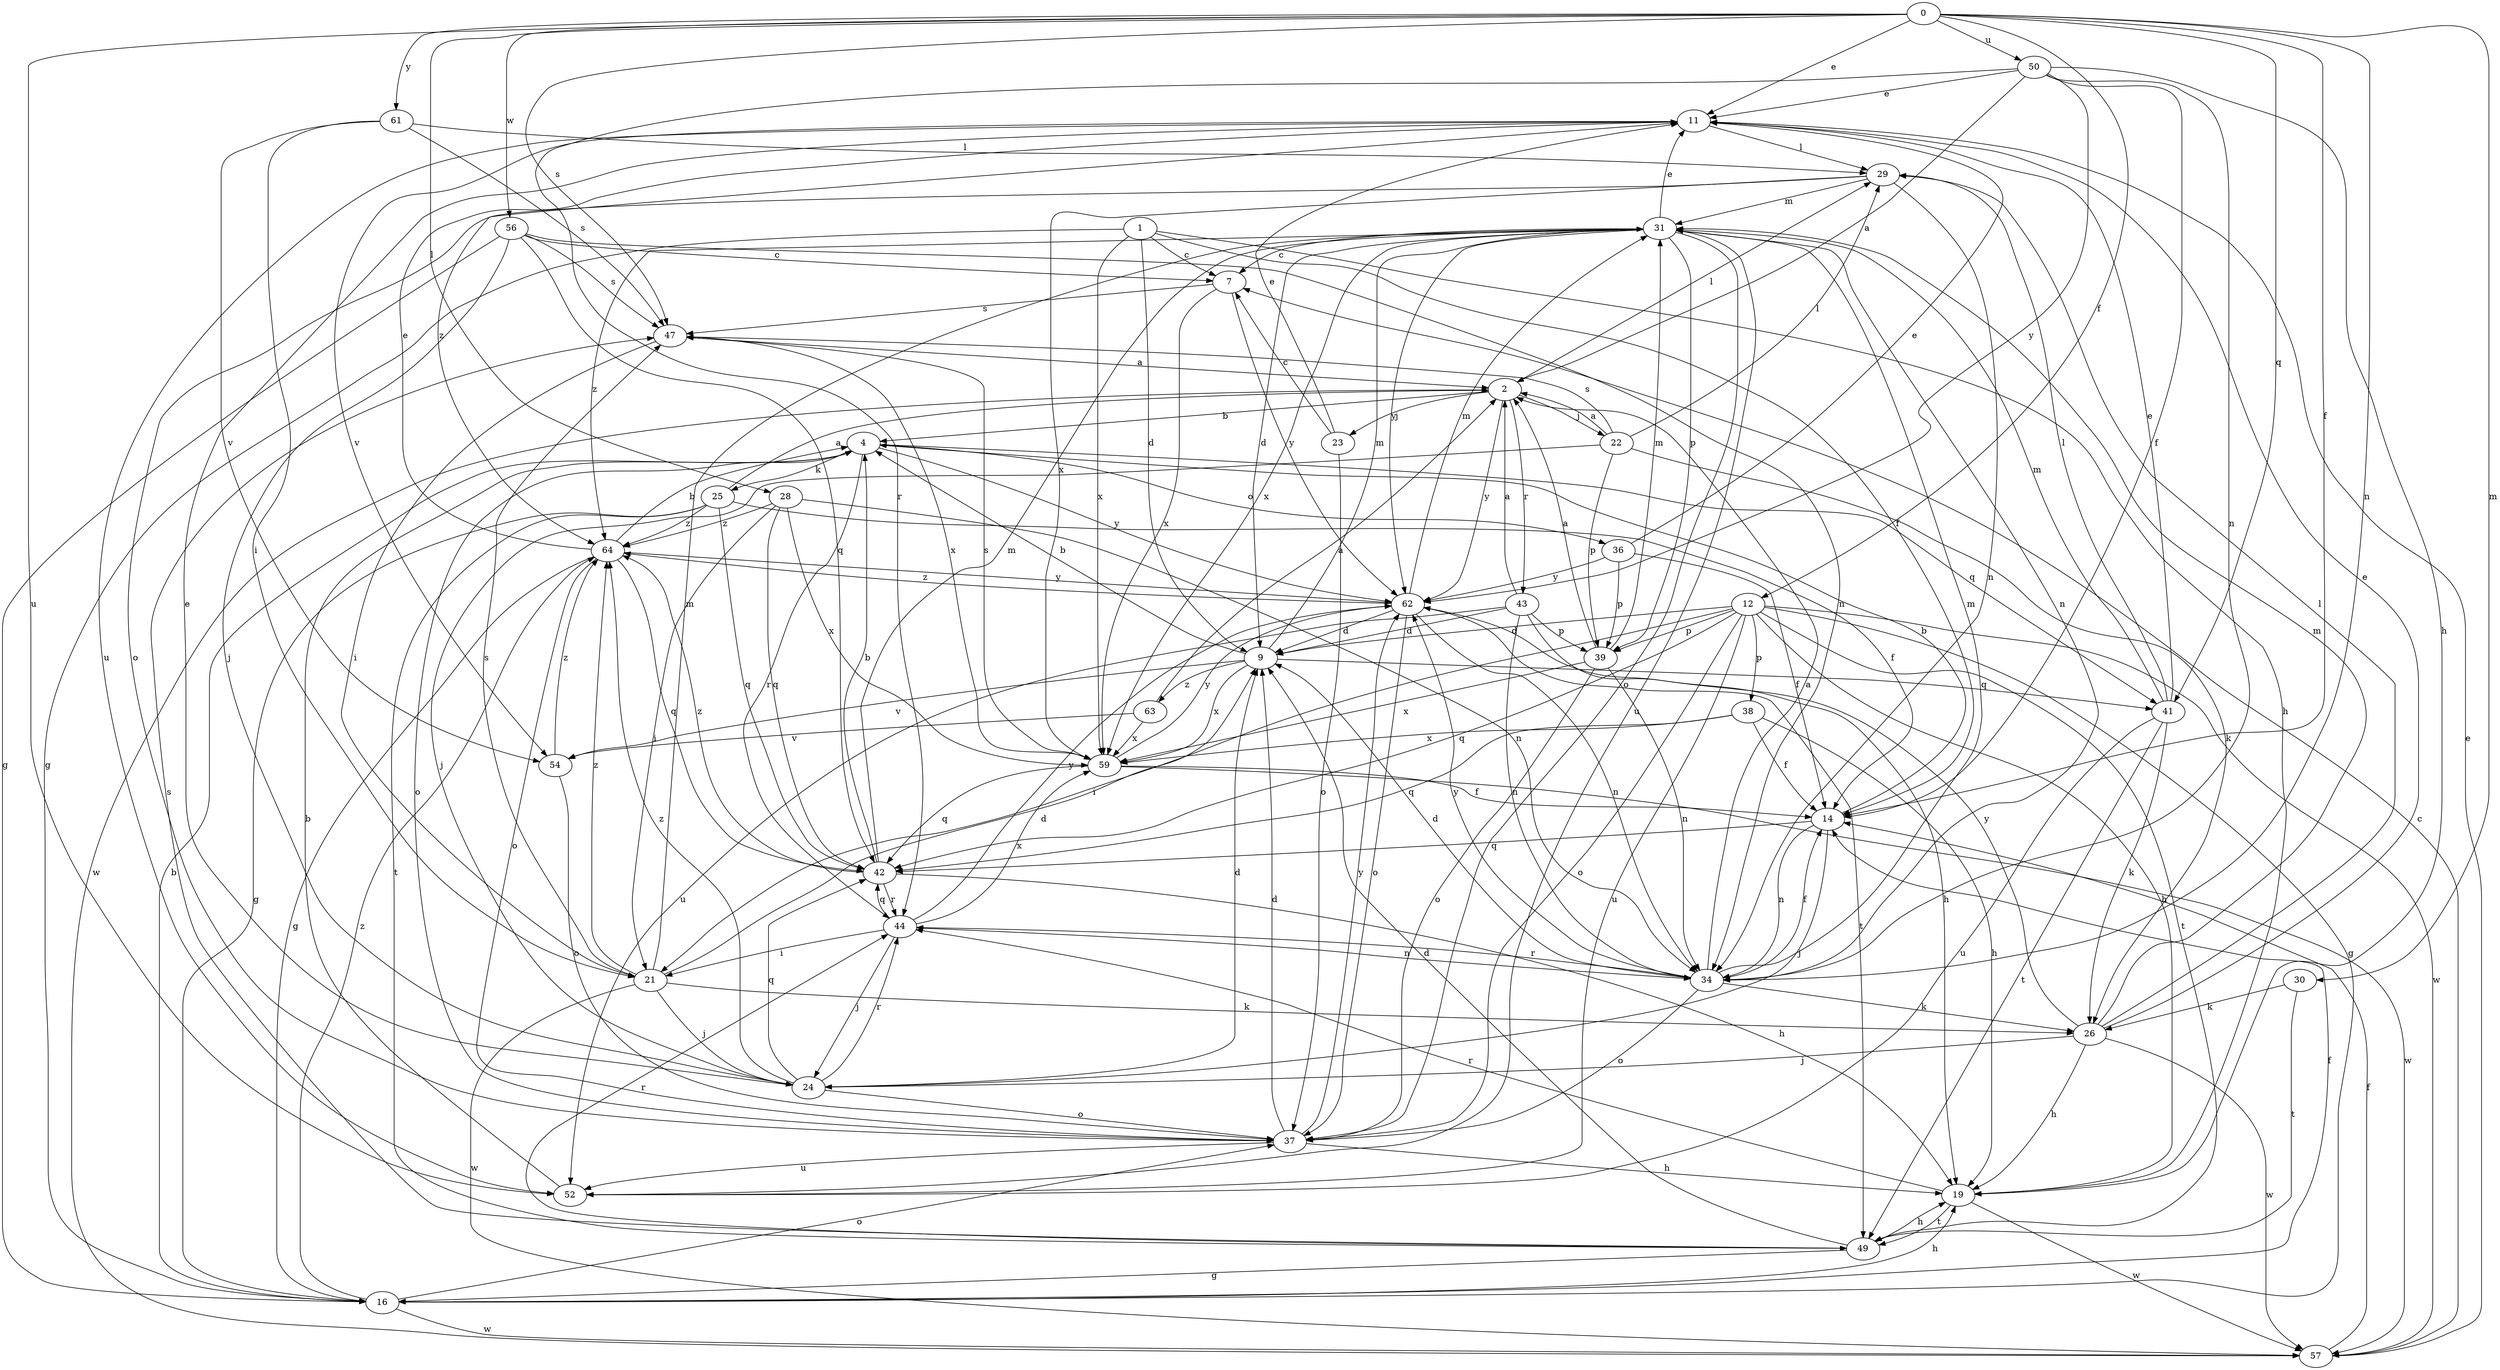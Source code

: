 strict digraph  {
0;
1;
2;
4;
7;
9;
11;
12;
14;
16;
19;
21;
22;
23;
24;
25;
26;
28;
29;
30;
31;
34;
36;
37;
38;
39;
41;
42;
43;
44;
47;
49;
50;
52;
54;
56;
57;
59;
61;
62;
63;
64;
0 -> 11  [label=e];
0 -> 12  [label=f];
0 -> 14  [label=f];
0 -> 28  [label=l];
0 -> 30  [label=m];
0 -> 34  [label=n];
0 -> 41  [label=q];
0 -> 47  [label=s];
0 -> 50  [label=u];
0 -> 52  [label=u];
0 -> 56  [label=w];
0 -> 61  [label=y];
1 -> 7  [label=c];
1 -> 9  [label=d];
1 -> 14  [label=f];
1 -> 16  [label=g];
1 -> 19  [label=h];
1 -> 59  [label=x];
2 -> 4  [label=b];
2 -> 22  [label=j];
2 -> 23  [label=j];
2 -> 29  [label=l];
2 -> 43  [label=r];
2 -> 57  [label=w];
2 -> 62  [label=y];
4 -> 25  [label=k];
4 -> 36  [label=o];
4 -> 37  [label=o];
4 -> 41  [label=q];
4 -> 44  [label=r];
4 -> 62  [label=y];
7 -> 47  [label=s];
7 -> 59  [label=x];
7 -> 62  [label=y];
9 -> 4  [label=b];
9 -> 31  [label=m];
9 -> 41  [label=q];
9 -> 54  [label=v];
9 -> 59  [label=x];
9 -> 63  [label=z];
11 -> 29  [label=l];
11 -> 52  [label=u];
11 -> 54  [label=v];
11 -> 64  [label=z];
12 -> 9  [label=d];
12 -> 16  [label=g];
12 -> 19  [label=h];
12 -> 21  [label=i];
12 -> 37  [label=o];
12 -> 38  [label=p];
12 -> 39  [label=p];
12 -> 42  [label=q];
12 -> 49  [label=t];
12 -> 52  [label=u];
12 -> 57  [label=w];
14 -> 4  [label=b];
14 -> 24  [label=j];
14 -> 34  [label=n];
14 -> 42  [label=q];
16 -> 4  [label=b];
16 -> 14  [label=f];
16 -> 19  [label=h];
16 -> 37  [label=o];
16 -> 57  [label=w];
16 -> 64  [label=z];
19 -> 44  [label=r];
19 -> 49  [label=t];
19 -> 57  [label=w];
21 -> 9  [label=d];
21 -> 24  [label=j];
21 -> 26  [label=k];
21 -> 31  [label=m];
21 -> 47  [label=s];
21 -> 57  [label=w];
21 -> 64  [label=z];
22 -> 2  [label=a];
22 -> 24  [label=j];
22 -> 26  [label=k];
22 -> 29  [label=l];
22 -> 39  [label=p];
22 -> 47  [label=s];
23 -> 7  [label=c];
23 -> 11  [label=e];
23 -> 37  [label=o];
24 -> 9  [label=d];
24 -> 11  [label=e];
24 -> 37  [label=o];
24 -> 42  [label=q];
24 -> 44  [label=r];
24 -> 64  [label=z];
25 -> 2  [label=a];
25 -> 14  [label=f];
25 -> 16  [label=g];
25 -> 42  [label=q];
25 -> 49  [label=t];
25 -> 64  [label=z];
26 -> 11  [label=e];
26 -> 19  [label=h];
26 -> 24  [label=j];
26 -> 29  [label=l];
26 -> 31  [label=m];
26 -> 57  [label=w];
26 -> 62  [label=y];
28 -> 21  [label=i];
28 -> 34  [label=n];
28 -> 42  [label=q];
28 -> 59  [label=x];
28 -> 64  [label=z];
29 -> 31  [label=m];
29 -> 34  [label=n];
29 -> 37  [label=o];
29 -> 59  [label=x];
30 -> 26  [label=k];
30 -> 49  [label=t];
31 -> 7  [label=c];
31 -> 9  [label=d];
31 -> 11  [label=e];
31 -> 34  [label=n];
31 -> 37  [label=o];
31 -> 39  [label=p];
31 -> 52  [label=u];
31 -> 59  [label=x];
31 -> 62  [label=y];
31 -> 64  [label=z];
34 -> 2  [label=a];
34 -> 9  [label=d];
34 -> 14  [label=f];
34 -> 26  [label=k];
34 -> 31  [label=m];
34 -> 37  [label=o];
34 -> 44  [label=r];
34 -> 62  [label=y];
36 -> 11  [label=e];
36 -> 14  [label=f];
36 -> 39  [label=p];
36 -> 62  [label=y];
37 -> 9  [label=d];
37 -> 19  [label=h];
37 -> 52  [label=u];
37 -> 62  [label=y];
38 -> 14  [label=f];
38 -> 19  [label=h];
38 -> 42  [label=q];
38 -> 59  [label=x];
39 -> 2  [label=a];
39 -> 31  [label=m];
39 -> 34  [label=n];
39 -> 37  [label=o];
39 -> 59  [label=x];
41 -> 11  [label=e];
41 -> 26  [label=k];
41 -> 29  [label=l];
41 -> 31  [label=m];
41 -> 49  [label=t];
41 -> 52  [label=u];
42 -> 4  [label=b];
42 -> 19  [label=h];
42 -> 31  [label=m];
42 -> 44  [label=r];
42 -> 64  [label=z];
43 -> 2  [label=a];
43 -> 9  [label=d];
43 -> 19  [label=h];
43 -> 34  [label=n];
43 -> 39  [label=p];
43 -> 52  [label=u];
44 -> 21  [label=i];
44 -> 24  [label=j];
44 -> 34  [label=n];
44 -> 42  [label=q];
44 -> 59  [label=x];
44 -> 62  [label=y];
47 -> 2  [label=a];
47 -> 21  [label=i];
47 -> 59  [label=x];
49 -> 9  [label=d];
49 -> 16  [label=g];
49 -> 19  [label=h];
49 -> 44  [label=r];
49 -> 47  [label=s];
50 -> 2  [label=a];
50 -> 11  [label=e];
50 -> 14  [label=f];
50 -> 19  [label=h];
50 -> 34  [label=n];
50 -> 44  [label=r];
50 -> 62  [label=y];
52 -> 4  [label=b];
54 -> 37  [label=o];
54 -> 64  [label=z];
56 -> 7  [label=c];
56 -> 16  [label=g];
56 -> 24  [label=j];
56 -> 34  [label=n];
56 -> 42  [label=q];
56 -> 47  [label=s];
57 -> 7  [label=c];
57 -> 11  [label=e];
57 -> 14  [label=f];
59 -> 14  [label=f];
59 -> 42  [label=q];
59 -> 47  [label=s];
59 -> 57  [label=w];
59 -> 62  [label=y];
61 -> 21  [label=i];
61 -> 29  [label=l];
61 -> 47  [label=s];
61 -> 54  [label=v];
62 -> 9  [label=d];
62 -> 31  [label=m];
62 -> 34  [label=n];
62 -> 37  [label=o];
62 -> 49  [label=t];
62 -> 64  [label=z];
63 -> 2  [label=a];
63 -> 54  [label=v];
63 -> 59  [label=x];
64 -> 4  [label=b];
64 -> 11  [label=e];
64 -> 16  [label=g];
64 -> 37  [label=o];
64 -> 42  [label=q];
64 -> 62  [label=y];
}
